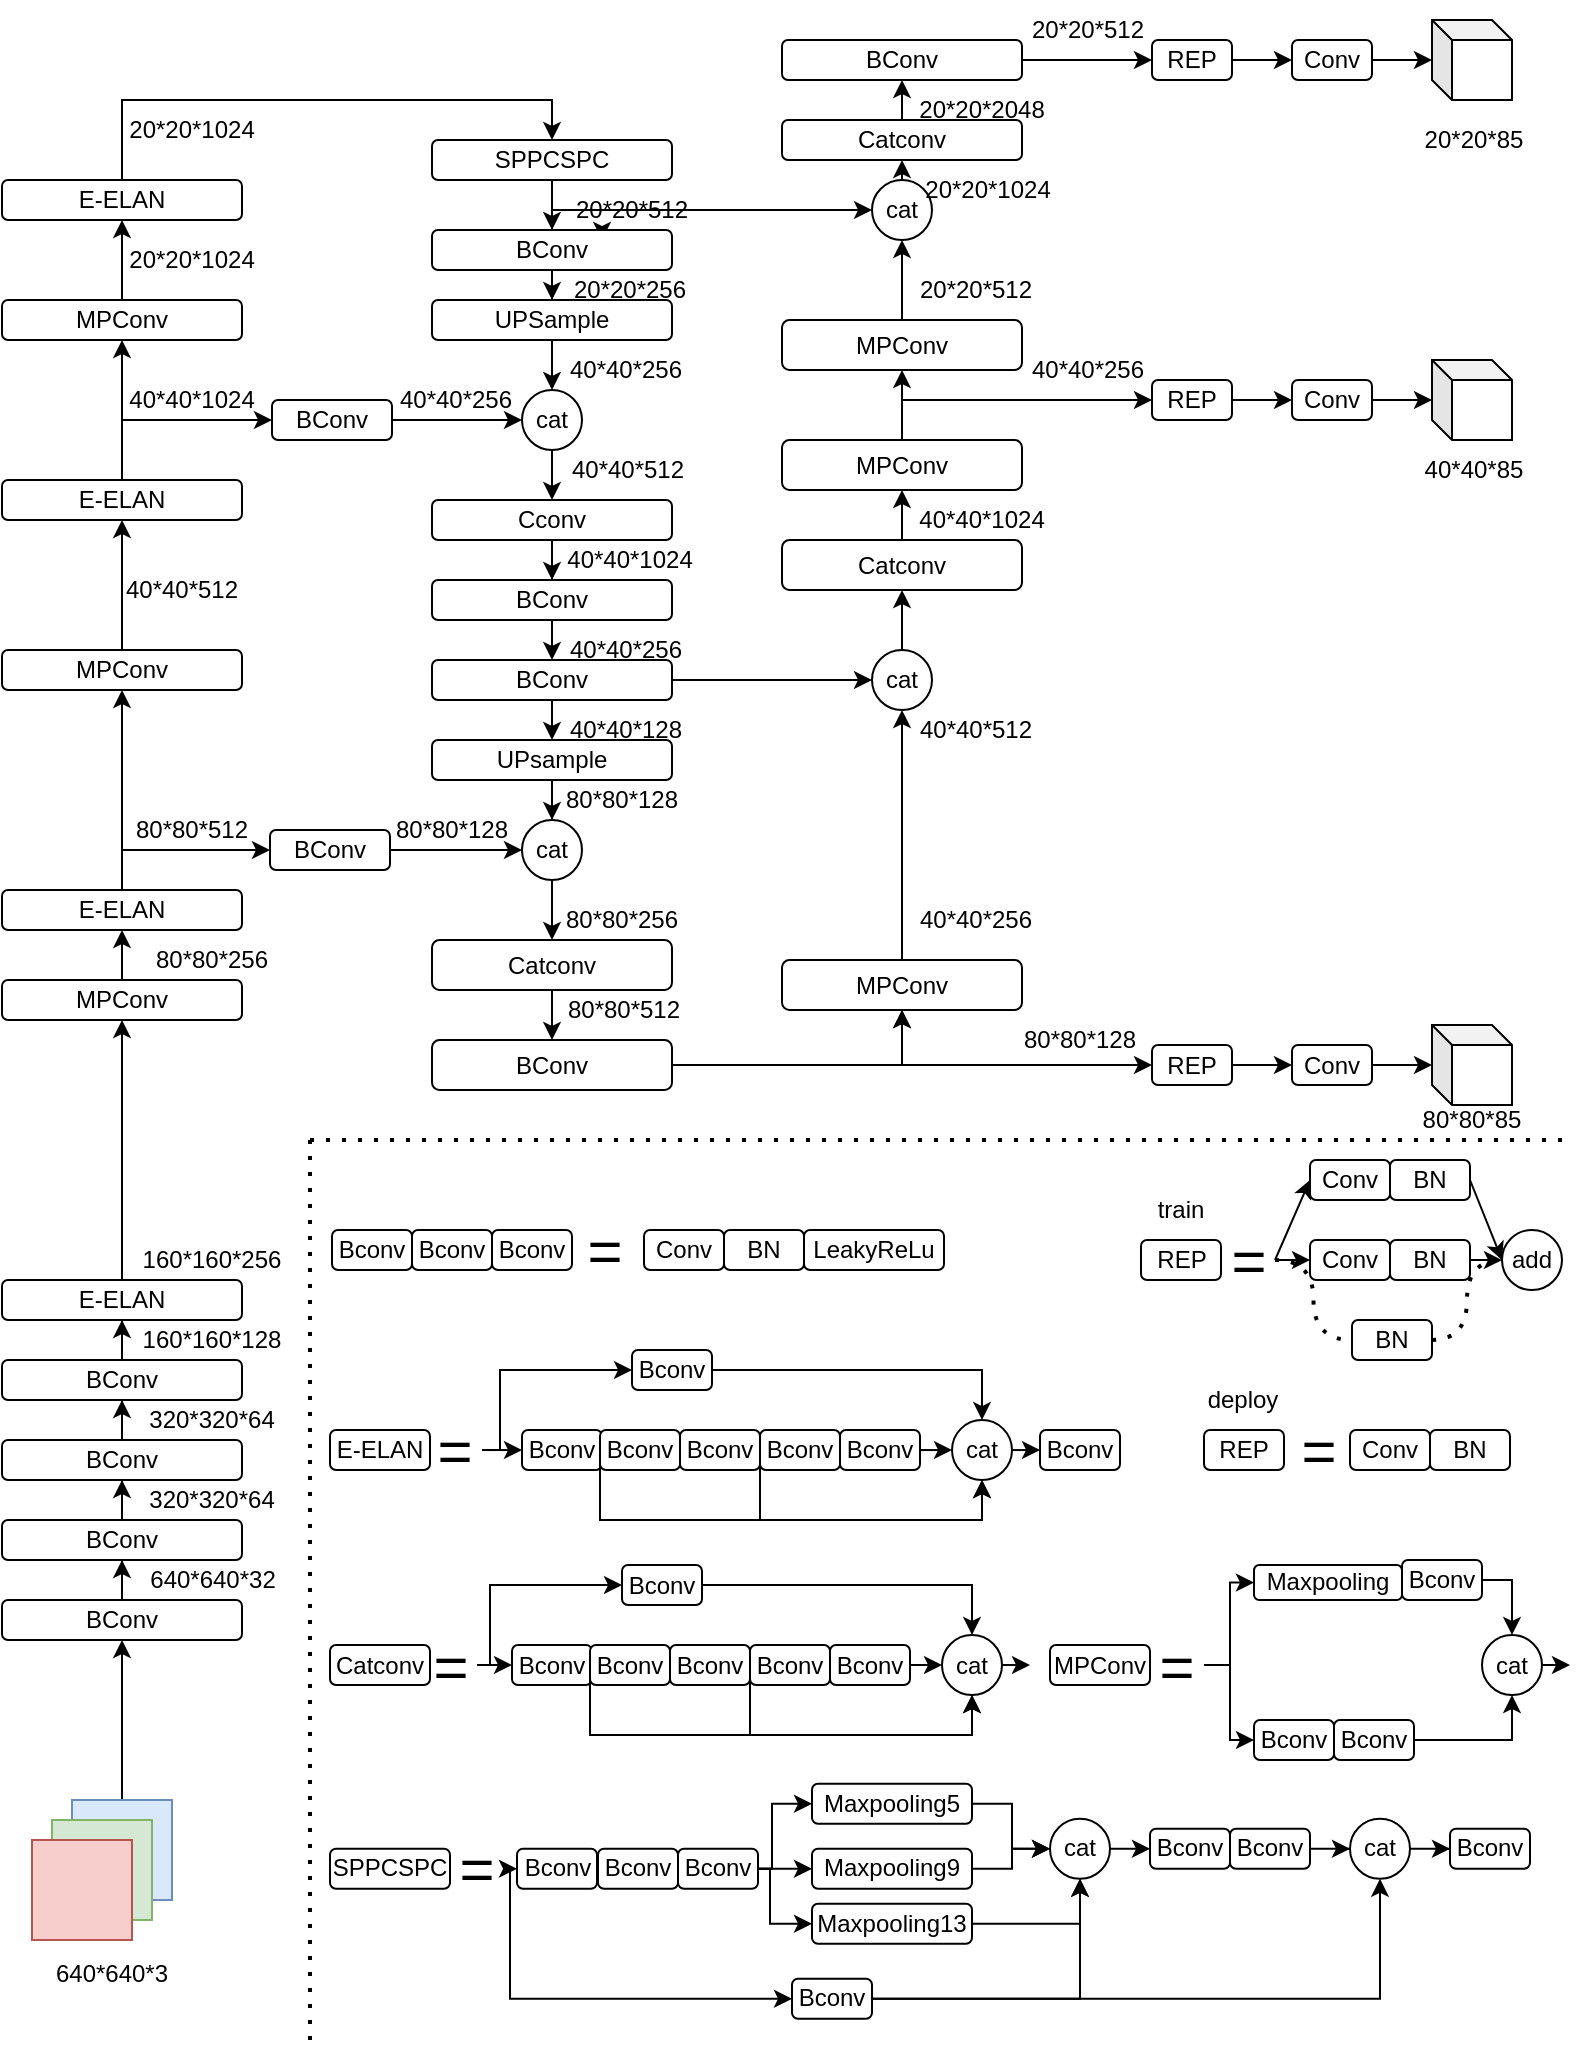 <mxfile version="20.8.20" type="github"><diagram id="i7gGXflLBzXJQ1Onad0F" name="第 1 页"><mxGraphModel dx="1221" dy="751" grid="1" gridSize="10" guides="1" tooltips="1" connect="1" arrows="1" fold="1" page="1" pageScale="1" pageWidth="827" pageHeight="1169" math="0" shadow="0"><root><mxCell id="0"/><mxCell id="1" parent="0"/><mxCell id="96Z2TRk2g2hctk14bLeR-65" style="edgeStyle=orthogonalEdgeStyle;rounded=0;orthogonalLoop=1;jettySize=auto;html=1;exitX=0.5;exitY=0;exitDx=0;exitDy=0;entryX=0.5;entryY=1;entryDx=0;entryDy=0;" parent="1" source="6hGsSX0xc1QD5v10wT_n-3" target="96Z2TRk2g2hctk14bLeR-2" edge="1"><mxGeometry relative="1" as="geometry"/></mxCell><mxCell id="6hGsSX0xc1QD5v10wT_n-3" value="" style="whiteSpace=wrap;html=1;aspect=fixed;fillColor=#dae8fc;strokeColor=#6c8ebf;" parent="1" vertex="1"><mxGeometry x="71" y="1040" width="50" height="50" as="geometry"/></mxCell><mxCell id="6hGsSX0xc1QD5v10wT_n-2" value="" style="whiteSpace=wrap;html=1;aspect=fixed;fillColor=#d5e8d4;strokeColor=#82b366;" parent="1" vertex="1"><mxGeometry x="61" y="1050" width="50" height="50" as="geometry"/></mxCell><mxCell id="6hGsSX0xc1QD5v10wT_n-1" value="" style="whiteSpace=wrap;html=1;aspect=fixed;fillColor=#f8cecc;strokeColor=#b85450;" parent="1" vertex="1"><mxGeometry x="51" y="1060" width="50" height="50" as="geometry"/></mxCell><mxCell id="96Z2TRk2g2hctk14bLeR-6" style="edgeStyle=orthogonalEdgeStyle;rounded=0;orthogonalLoop=1;jettySize=auto;html=1;exitX=0.5;exitY=0;exitDx=0;exitDy=0;" parent="1" source="96Z2TRk2g2hctk14bLeR-2" target="96Z2TRk2g2hctk14bLeR-5" edge="1"><mxGeometry relative="1" as="geometry"/></mxCell><mxCell id="96Z2TRk2g2hctk14bLeR-2" value="BConv" style="rounded=1;whiteSpace=wrap;html=1;" parent="1" vertex="1"><mxGeometry x="36" y="940" width="120" height="20" as="geometry"/></mxCell><mxCell id="96Z2TRk2g2hctk14bLeR-8" value="" style="edgeStyle=orthogonalEdgeStyle;rounded=0;orthogonalLoop=1;jettySize=auto;html=1;" parent="1" source="96Z2TRk2g2hctk14bLeR-5" target="96Z2TRk2g2hctk14bLeR-7" edge="1"><mxGeometry relative="1" as="geometry"/></mxCell><mxCell id="96Z2TRk2g2hctk14bLeR-5" value="BConv" style="rounded=1;whiteSpace=wrap;html=1;" parent="1" vertex="1"><mxGeometry x="36" y="900" width="120" height="20" as="geometry"/></mxCell><mxCell id="96Z2TRk2g2hctk14bLeR-10" style="edgeStyle=orthogonalEdgeStyle;rounded=0;orthogonalLoop=1;jettySize=auto;html=1;exitX=0.5;exitY=0;exitDx=0;exitDy=0;" parent="1" source="96Z2TRk2g2hctk14bLeR-7" target="96Z2TRk2g2hctk14bLeR-9" edge="1"><mxGeometry relative="1" as="geometry"/></mxCell><mxCell id="96Z2TRk2g2hctk14bLeR-7" value="BConv" style="rounded=1;whiteSpace=wrap;html=1;" parent="1" vertex="1"><mxGeometry x="36" y="860" width="120" height="20" as="geometry"/></mxCell><mxCell id="96Z2TRk2g2hctk14bLeR-12" style="edgeStyle=orthogonalEdgeStyle;rounded=0;orthogonalLoop=1;jettySize=auto;html=1;exitX=0.5;exitY=0;exitDx=0;exitDy=0;" parent="1" source="96Z2TRk2g2hctk14bLeR-9" target="96Z2TRk2g2hctk14bLeR-11" edge="1"><mxGeometry relative="1" as="geometry"/></mxCell><mxCell id="96Z2TRk2g2hctk14bLeR-9" value="BConv" style="rounded=1;whiteSpace=wrap;html=1;" parent="1" vertex="1"><mxGeometry x="36" y="820" width="120" height="20" as="geometry"/></mxCell><mxCell id="96Z2TRk2g2hctk14bLeR-339" style="edgeStyle=orthogonalEdgeStyle;curved=1;rounded=0;orthogonalLoop=1;jettySize=auto;html=1;exitX=0.5;exitY=0;exitDx=0;exitDy=0;entryX=0.5;entryY=1;entryDx=0;entryDy=0;fontSize=12;" parent="1" source="96Z2TRk2g2hctk14bLeR-11" target="96Z2TRk2g2hctk14bLeR-17" edge="1"><mxGeometry relative="1" as="geometry"/></mxCell><mxCell id="96Z2TRk2g2hctk14bLeR-11" value="E-ELAN" style="rounded=1;whiteSpace=wrap;html=1;" parent="1" vertex="1"><mxGeometry x="36" y="780" width="120" height="20" as="geometry"/></mxCell><mxCell id="96Z2TRk2g2hctk14bLeR-20" value="" style="edgeStyle=orthogonalEdgeStyle;rounded=0;orthogonalLoop=1;jettySize=auto;html=1;" parent="1" source="96Z2TRk2g2hctk14bLeR-17" target="96Z2TRk2g2hctk14bLeR-19" edge="1"><mxGeometry relative="1" as="geometry"/></mxCell><mxCell id="96Z2TRk2g2hctk14bLeR-17" value="MPConv" style="rounded=1;whiteSpace=wrap;html=1;" parent="1" vertex="1"><mxGeometry x="36" y="630" width="120" height="20" as="geometry"/></mxCell><mxCell id="96Z2TRk2g2hctk14bLeR-45" style="edgeStyle=orthogonalEdgeStyle;rounded=0;orthogonalLoop=1;jettySize=auto;html=1;exitX=0.5;exitY=0;exitDx=0;exitDy=0;entryX=0;entryY=0.5;entryDx=0;entryDy=0;" parent="1" source="96Z2TRk2g2hctk14bLeR-19" target="96Z2TRk2g2hctk14bLeR-43" edge="1"><mxGeometry relative="1" as="geometry"/></mxCell><mxCell id="96Z2TRk2g2hctk14bLeR-284" value="" style="edgeStyle=orthogonalEdgeStyle;rounded=0;orthogonalLoop=1;jettySize=auto;html=1;fontSize=30;" parent="1" source="96Z2TRk2g2hctk14bLeR-19" target="96Z2TRk2g2hctk14bLeR-281" edge="1"><mxGeometry relative="1" as="geometry"/></mxCell><mxCell id="96Z2TRk2g2hctk14bLeR-19" value="E-ELAN" style="rounded=1;whiteSpace=wrap;html=1;" parent="1" vertex="1"><mxGeometry x="36" y="585" width="120" height="20" as="geometry"/></mxCell><mxCell id="96Z2TRk2g2hctk14bLeR-36" style="edgeStyle=orthogonalEdgeStyle;rounded=0;orthogonalLoop=1;jettySize=auto;html=1;exitX=0.5;exitY=0;exitDx=0;exitDy=0;entryX=0;entryY=0.5;entryDx=0;entryDy=0;" parent="1" source="96Z2TRk2g2hctk14bLeR-21" target="96Z2TRk2g2hctk14bLeR-40" edge="1"><mxGeometry relative="1" as="geometry"><mxPoint x="221" y="410" as="targetPoint"/></mxGeometry></mxCell><mxCell id="96Z2TRk2g2hctk14bLeR-41" style="edgeStyle=orthogonalEdgeStyle;rounded=0;orthogonalLoop=1;jettySize=auto;html=1;exitX=0.5;exitY=0;exitDx=0;exitDy=0;entryX=0.5;entryY=1;entryDx=0;entryDy=0;" parent="1" source="96Z2TRk2g2hctk14bLeR-21" target="96Z2TRk2g2hctk14bLeR-23" edge="1"><mxGeometry relative="1" as="geometry"/></mxCell><mxCell id="96Z2TRk2g2hctk14bLeR-21" value="E-ELAN" style="rounded=1;whiteSpace=wrap;html=1;" parent="1" vertex="1"><mxGeometry x="36" y="380" width="120" height="20" as="geometry"/></mxCell><mxCell id="96Z2TRk2g2hctk14bLeR-26" style="edgeStyle=orthogonalEdgeStyle;rounded=0;orthogonalLoop=1;jettySize=auto;html=1;exitX=0.5;exitY=0;exitDx=0;exitDy=0;" parent="1" source="96Z2TRk2g2hctk14bLeR-23" target="96Z2TRk2g2hctk14bLeR-25" edge="1"><mxGeometry relative="1" as="geometry"/></mxCell><mxCell id="96Z2TRk2g2hctk14bLeR-23" value="MPConv" style="rounded=1;whiteSpace=wrap;html=1;" parent="1" vertex="1"><mxGeometry x="36" y="290" width="120" height="20" as="geometry"/></mxCell><mxCell id="96Z2TRk2g2hctk14bLeR-29" style="edgeStyle=orthogonalEdgeStyle;rounded=0;orthogonalLoop=1;jettySize=auto;html=1;exitX=0.5;exitY=0;exitDx=0;exitDy=0;entryX=0.5;entryY=0;entryDx=0;entryDy=0;" parent="1" source="96Z2TRk2g2hctk14bLeR-25" target="96Z2TRk2g2hctk14bLeR-28" edge="1"><mxGeometry relative="1" as="geometry"><mxPoint x="311" y="260" as="targetPoint"/></mxGeometry></mxCell><mxCell id="96Z2TRk2g2hctk14bLeR-25" value="E-ELAN" style="rounded=1;whiteSpace=wrap;html=1;" parent="1" vertex="1"><mxGeometry x="36" y="230" width="120" height="20" as="geometry"/></mxCell><mxCell id="96Z2TRk2g2hctk14bLeR-31" style="edgeStyle=orthogonalEdgeStyle;rounded=0;orthogonalLoop=1;jettySize=auto;html=1;exitX=0.5;exitY=1;exitDx=0;exitDy=0;" parent="1" source="96Z2TRk2g2hctk14bLeR-28" target="96Z2TRk2g2hctk14bLeR-30" edge="1"><mxGeometry relative="1" as="geometry"/></mxCell><mxCell id="96Z2TRk2g2hctk14bLeR-73" style="edgeStyle=orthogonalEdgeStyle;rounded=0;orthogonalLoop=1;jettySize=auto;html=1;exitX=0.5;exitY=1;exitDx=0;exitDy=0;entryX=0;entryY=0.5;entryDx=0;entryDy=0;startArrow=none;" parent="1" source="96Z2TRk2g2hctk14bLeR-349" target="96Z2TRk2g2hctk14bLeR-71" edge="1"><mxGeometry relative="1" as="geometry"><Array as="points"><mxPoint x="311" y="245"/></Array></mxGeometry></mxCell><mxCell id="96Z2TRk2g2hctk14bLeR-28" value="SPPCSPC" style="rounded=1;whiteSpace=wrap;html=1;" parent="1" vertex="1"><mxGeometry x="251" y="210" width="120" height="20" as="geometry"/></mxCell><mxCell id="96Z2TRk2g2hctk14bLeR-33" style="edgeStyle=orthogonalEdgeStyle;rounded=0;orthogonalLoop=1;jettySize=auto;html=1;exitX=0.5;exitY=1;exitDx=0;exitDy=0;" parent="1" source="96Z2TRk2g2hctk14bLeR-30" target="96Z2TRk2g2hctk14bLeR-32" edge="1"><mxGeometry relative="1" as="geometry"/></mxCell><mxCell id="96Z2TRk2g2hctk14bLeR-359" style="edgeStyle=orthogonalEdgeStyle;curved=1;rounded=0;orthogonalLoop=1;jettySize=auto;html=1;exitX=0.75;exitY=0;exitDx=0;exitDy=0;entryX=0.25;entryY=1;entryDx=0;entryDy=0;fontSize=12;" parent="1" source="96Z2TRk2g2hctk14bLeR-30" target="96Z2TRk2g2hctk14bLeR-349" edge="1"><mxGeometry relative="1" as="geometry"/></mxCell><mxCell id="96Z2TRk2g2hctk14bLeR-30" value="BConv" style="rounded=1;whiteSpace=wrap;html=1;" parent="1" vertex="1"><mxGeometry x="251" y="255" width="120" height="20" as="geometry"/></mxCell><mxCell id="96Z2TRk2g2hctk14bLeR-38" value="" style="edgeStyle=orthogonalEdgeStyle;rounded=0;orthogonalLoop=1;jettySize=auto;html=1;" parent="1" source="96Z2TRk2g2hctk14bLeR-32" target="96Z2TRk2g2hctk14bLeR-37" edge="1"><mxGeometry relative="1" as="geometry"/></mxCell><mxCell id="96Z2TRk2g2hctk14bLeR-32" value="UPSample" style="rounded=1;whiteSpace=wrap;html=1;" parent="1" vertex="1"><mxGeometry x="251" y="290" width="120" height="20" as="geometry"/></mxCell><mxCell id="96Z2TRk2g2hctk14bLeR-50" value="" style="edgeStyle=orthogonalEdgeStyle;rounded=0;orthogonalLoop=1;jettySize=auto;html=1;" parent="1" source="96Z2TRk2g2hctk14bLeR-37" target="96Z2TRk2g2hctk14bLeR-49" edge="1"><mxGeometry relative="1" as="geometry"/></mxCell><mxCell id="96Z2TRk2g2hctk14bLeR-37" value="cat" style="ellipse;whiteSpace=wrap;html=1;rounded=1;" parent="1" vertex="1"><mxGeometry x="296" y="335" width="30" height="30" as="geometry"/></mxCell><mxCell id="96Z2TRk2g2hctk14bLeR-279" value="" style="edgeStyle=orthogonalEdgeStyle;rounded=0;orthogonalLoop=1;jettySize=auto;html=1;" parent="1" source="96Z2TRk2g2hctk14bLeR-40" target="96Z2TRk2g2hctk14bLeR-37" edge="1"><mxGeometry relative="1" as="geometry"><Array as="points"><mxPoint x="300" y="350"/><mxPoint x="300" y="350"/></Array></mxGeometry></mxCell><mxCell id="96Z2TRk2g2hctk14bLeR-40" value="BConv" style="rounded=1;whiteSpace=wrap;html=1;" parent="1" vertex="1"><mxGeometry x="171" y="340" width="60" height="20" as="geometry"/></mxCell><mxCell id="96Z2TRk2g2hctk14bLeR-47" style="edgeStyle=orthogonalEdgeStyle;rounded=0;orthogonalLoop=1;jettySize=auto;html=1;exitX=1;exitY=0.5;exitDx=0;exitDy=0;entryX=0;entryY=0.5;entryDx=0;entryDy=0;" parent="1" source="96Z2TRk2g2hctk14bLeR-43" target="96Z2TRk2g2hctk14bLeR-48" edge="1"><mxGeometry relative="1" as="geometry"><mxPoint x="311" y="565" as="targetPoint"/></mxGeometry></mxCell><mxCell id="96Z2TRk2g2hctk14bLeR-43" value="BConv" style="rounded=1;whiteSpace=wrap;html=1;" parent="1" vertex="1"><mxGeometry x="170" y="555" width="60" height="20" as="geometry"/></mxCell><mxCell id="96Z2TRk2g2hctk14bLeR-67" value="" style="edgeStyle=orthogonalEdgeStyle;rounded=0;orthogonalLoop=1;jettySize=auto;html=1;" parent="1" source="96Z2TRk2g2hctk14bLeR-48" target="96Z2TRk2g2hctk14bLeR-66" edge="1"><mxGeometry relative="1" as="geometry"/></mxCell><mxCell id="96Z2TRk2g2hctk14bLeR-48" value="cat" style="ellipse;whiteSpace=wrap;html=1;rounded=1;" parent="1" vertex="1"><mxGeometry x="296" y="550" width="30" height="30" as="geometry"/></mxCell><mxCell id="96Z2TRk2g2hctk14bLeR-53" value="" style="edgeStyle=orthogonalEdgeStyle;rounded=0;orthogonalLoop=1;jettySize=auto;html=1;entryX=0.5;entryY=0;entryDx=0;entryDy=0;" parent="1" source="96Z2TRk2g2hctk14bLeR-49" target="96Z2TRk2g2hctk14bLeR-55" edge="1"><mxGeometry relative="1" as="geometry"><mxPoint x="311" y="430" as="targetPoint"/></mxGeometry></mxCell><mxCell id="96Z2TRk2g2hctk14bLeR-49" value="Cconv" style="rounded=1;whiteSpace=wrap;html=1;" parent="1" vertex="1"><mxGeometry x="251" y="390" width="120" height="20" as="geometry"/></mxCell><mxCell id="96Z2TRk2g2hctk14bLeR-61" style="edgeStyle=orthogonalEdgeStyle;rounded=0;orthogonalLoop=1;jettySize=auto;html=1;exitX=0.5;exitY=1;exitDx=0;exitDy=0;entryX=0.5;entryY=0;entryDx=0;entryDy=0;" parent="1" source="96Z2TRk2g2hctk14bLeR-54" target="96Z2TRk2g2hctk14bLeR-60" edge="1"><mxGeometry relative="1" as="geometry"/></mxCell><mxCell id="96Z2TRk2g2hctk14bLeR-91" value="" style="edgeStyle=orthogonalEdgeStyle;rounded=0;orthogonalLoop=1;jettySize=auto;html=1;" parent="1" source="96Z2TRk2g2hctk14bLeR-54" target="96Z2TRk2g2hctk14bLeR-89" edge="1"><mxGeometry relative="1" as="geometry"/></mxCell><mxCell id="96Z2TRk2g2hctk14bLeR-54" value="BConv" style="rounded=1;whiteSpace=wrap;html=1;" parent="1" vertex="1"><mxGeometry x="251" y="470" width="120" height="20" as="geometry"/></mxCell><mxCell id="96Z2TRk2g2hctk14bLeR-56" style="edgeStyle=orthogonalEdgeStyle;rounded=0;orthogonalLoop=1;jettySize=auto;html=1;exitX=0.5;exitY=1;exitDx=0;exitDy=0;entryX=0.5;entryY=0;entryDx=0;entryDy=0;" parent="1" source="96Z2TRk2g2hctk14bLeR-55" target="96Z2TRk2g2hctk14bLeR-54" edge="1"><mxGeometry relative="1" as="geometry"/></mxCell><mxCell id="96Z2TRk2g2hctk14bLeR-55" value="BConv" style="rounded=1;whiteSpace=wrap;html=1;" parent="1" vertex="1"><mxGeometry x="251" y="430" width="120" height="20" as="geometry"/></mxCell><mxCell id="96Z2TRk2g2hctk14bLeR-64" value="" style="edgeStyle=orthogonalEdgeStyle;rounded=0;orthogonalLoop=1;jettySize=auto;html=1;" parent="1" source="96Z2TRk2g2hctk14bLeR-60" target="96Z2TRk2g2hctk14bLeR-48" edge="1"><mxGeometry relative="1" as="geometry"/></mxCell><mxCell id="96Z2TRk2g2hctk14bLeR-60" value="UPsample" style="rounded=1;whiteSpace=wrap;html=1;" parent="1" vertex="1"><mxGeometry x="251" y="510" width="120" height="20" as="geometry"/></mxCell><mxCell id="96Z2TRk2g2hctk14bLeR-69" value="" style="edgeStyle=orthogonalEdgeStyle;rounded=0;orthogonalLoop=1;jettySize=auto;html=1;" parent="1" source="96Z2TRk2g2hctk14bLeR-66" target="96Z2TRk2g2hctk14bLeR-68" edge="1"><mxGeometry relative="1" as="geometry"/></mxCell><mxCell id="96Z2TRk2g2hctk14bLeR-66" value="Catconv" style="whiteSpace=wrap;html=1;rounded=1;" parent="1" vertex="1"><mxGeometry x="251" y="610" width="120" height="25" as="geometry"/></mxCell><mxCell id="96Z2TRk2g2hctk14bLeR-93" style="edgeStyle=orthogonalEdgeStyle;rounded=0;orthogonalLoop=1;jettySize=auto;html=1;exitX=1;exitY=0.5;exitDx=0;exitDy=0;entryX=0.5;entryY=1;entryDx=0;entryDy=0;" parent="1" source="96Z2TRk2g2hctk14bLeR-68" target="96Z2TRk2g2hctk14bLeR-83" edge="1"><mxGeometry relative="1" as="geometry"/></mxCell><mxCell id="96Z2TRk2g2hctk14bLeR-102" value="" style="edgeStyle=orthogonalEdgeStyle;rounded=0;orthogonalLoop=1;jettySize=auto;html=1;" parent="1" source="96Z2TRk2g2hctk14bLeR-68" target="96Z2TRk2g2hctk14bLeR-83" edge="1"><mxGeometry relative="1" as="geometry"/></mxCell><mxCell id="96Z2TRk2g2hctk14bLeR-105" style="edgeStyle=orthogonalEdgeStyle;rounded=0;orthogonalLoop=1;jettySize=auto;html=1;exitX=1;exitY=0.5;exitDx=0;exitDy=0;entryX=0;entryY=0.5;entryDx=0;entryDy=0;" parent="1" source="96Z2TRk2g2hctk14bLeR-68" target="96Z2TRk2g2hctk14bLeR-101" edge="1"><mxGeometry relative="1" as="geometry"/></mxCell><mxCell id="96Z2TRk2g2hctk14bLeR-68" value="BConv" style="whiteSpace=wrap;html=1;rounded=1;" parent="1" vertex="1"><mxGeometry x="251" y="660" width="120" height="25" as="geometry"/></mxCell><mxCell id="96Z2TRk2g2hctk14bLeR-96" style="edgeStyle=orthogonalEdgeStyle;rounded=0;orthogonalLoop=1;jettySize=auto;html=1;exitX=0.5;exitY=0;exitDx=0;exitDy=0;entryX=0.5;entryY=1;entryDx=0;entryDy=0;" parent="1" source="96Z2TRk2g2hctk14bLeR-71" target="96Z2TRk2g2hctk14bLeR-94" edge="1"><mxGeometry relative="1" as="geometry"/></mxCell><mxCell id="96Z2TRk2g2hctk14bLeR-71" value="cat" style="ellipse;whiteSpace=wrap;html=1;rounded=1;" parent="1" vertex="1"><mxGeometry x="471" y="230" width="30" height="30" as="geometry"/></mxCell><mxCell id="96Z2TRk2g2hctk14bLeR-78" value="" style="edgeStyle=orthogonalEdgeStyle;rounded=0;orthogonalLoop=1;jettySize=auto;html=1;" parent="1" source="96Z2TRk2g2hctk14bLeR-76" target="96Z2TRk2g2hctk14bLeR-71" edge="1"><mxGeometry relative="1" as="geometry"/></mxCell><mxCell id="96Z2TRk2g2hctk14bLeR-76" value="MPConv" style="whiteSpace=wrap;html=1;rounded=1;" parent="1" vertex="1"><mxGeometry x="426" y="300" width="120" height="25" as="geometry"/></mxCell><mxCell id="96Z2TRk2g2hctk14bLeR-84" value="" style="edgeStyle=orthogonalEdgeStyle;rounded=0;orthogonalLoop=1;jettySize=auto;html=1;" parent="1" source="96Z2TRk2g2hctk14bLeR-81" target="96Z2TRk2g2hctk14bLeR-76" edge="1"><mxGeometry relative="1" as="geometry"/></mxCell><mxCell id="96Z2TRk2g2hctk14bLeR-106" style="edgeStyle=orthogonalEdgeStyle;rounded=0;orthogonalLoop=1;jettySize=auto;html=1;exitX=0.5;exitY=0;exitDx=0;exitDy=0;entryX=0;entryY=0.5;entryDx=0;entryDy=0;" parent="1" source="96Z2TRk2g2hctk14bLeR-81" target="96Z2TRk2g2hctk14bLeR-100" edge="1"><mxGeometry relative="1" as="geometry"/></mxCell><mxCell id="96Z2TRk2g2hctk14bLeR-81" value="MPConv" style="whiteSpace=wrap;html=1;rounded=1;" parent="1" vertex="1"><mxGeometry x="426" y="360" width="120" height="25" as="geometry"/></mxCell><mxCell id="96Z2TRk2g2hctk14bLeR-88" value="" style="edgeStyle=orthogonalEdgeStyle;rounded=0;orthogonalLoop=1;jettySize=auto;html=1;" parent="1" source="96Z2TRk2g2hctk14bLeR-82" target="96Z2TRk2g2hctk14bLeR-81" edge="1"><mxGeometry relative="1" as="geometry"/></mxCell><mxCell id="96Z2TRk2g2hctk14bLeR-82" value="Catconv" style="whiteSpace=wrap;html=1;rounded=1;" parent="1" vertex="1"><mxGeometry x="426" y="410" width="120" height="25" as="geometry"/></mxCell><mxCell id="96Z2TRk2g2hctk14bLeR-92" style="edgeStyle=orthogonalEdgeStyle;rounded=0;orthogonalLoop=1;jettySize=auto;html=1;exitX=0.5;exitY=0;exitDx=0;exitDy=0;entryX=0.5;entryY=1;entryDx=0;entryDy=0;" parent="1" source="96Z2TRk2g2hctk14bLeR-83" target="96Z2TRk2g2hctk14bLeR-89" edge="1"><mxGeometry relative="1" as="geometry"/></mxCell><mxCell id="96Z2TRk2g2hctk14bLeR-83" value="MPConv" style="whiteSpace=wrap;html=1;rounded=1;" parent="1" vertex="1"><mxGeometry x="426" y="620" width="120" height="25" as="geometry"/></mxCell><mxCell id="96Z2TRk2g2hctk14bLeR-90" value="" style="edgeStyle=orthogonalEdgeStyle;rounded=0;orthogonalLoop=1;jettySize=auto;html=1;" parent="1" source="96Z2TRk2g2hctk14bLeR-89" target="96Z2TRk2g2hctk14bLeR-82" edge="1"><mxGeometry relative="1" as="geometry"/></mxCell><mxCell id="96Z2TRk2g2hctk14bLeR-89" value="cat" style="ellipse;whiteSpace=wrap;html=1;rounded=1;" parent="1" vertex="1"><mxGeometry x="471" y="465" width="30" height="30" as="geometry"/></mxCell><mxCell id="96Z2TRk2g2hctk14bLeR-97" style="edgeStyle=orthogonalEdgeStyle;rounded=0;orthogonalLoop=1;jettySize=auto;html=1;exitX=0.5;exitY=0;exitDx=0;exitDy=0;entryX=0.5;entryY=1;entryDx=0;entryDy=0;" parent="1" source="96Z2TRk2g2hctk14bLeR-94" target="96Z2TRk2g2hctk14bLeR-95" edge="1"><mxGeometry relative="1" as="geometry"/></mxCell><mxCell id="96Z2TRk2g2hctk14bLeR-94" value="Catconv" style="rounded=1;whiteSpace=wrap;html=1;" parent="1" vertex="1"><mxGeometry x="426" y="200" width="120" height="20" as="geometry"/></mxCell><mxCell id="96Z2TRk2g2hctk14bLeR-99" style="edgeStyle=orthogonalEdgeStyle;rounded=0;orthogonalLoop=1;jettySize=auto;html=1;exitX=1;exitY=0.5;exitDx=0;exitDy=0;entryX=0;entryY=0.5;entryDx=0;entryDy=0;" parent="1" source="96Z2TRk2g2hctk14bLeR-95" target="96Z2TRk2g2hctk14bLeR-98" edge="1"><mxGeometry relative="1" as="geometry"/></mxCell><mxCell id="96Z2TRk2g2hctk14bLeR-95" value="BConv" style="rounded=1;whiteSpace=wrap;html=1;" parent="1" vertex="1"><mxGeometry x="426" y="160" width="120" height="20" as="geometry"/></mxCell><mxCell id="96Z2TRk2g2hctk14bLeR-108" value="" style="edgeStyle=orthogonalEdgeStyle;rounded=0;orthogonalLoop=1;jettySize=auto;html=1;" parent="1" source="96Z2TRk2g2hctk14bLeR-98" target="96Z2TRk2g2hctk14bLeR-107" edge="1"><mxGeometry relative="1" as="geometry"/></mxCell><mxCell id="96Z2TRk2g2hctk14bLeR-98" value="REP" style="rounded=1;whiteSpace=wrap;html=1;" parent="1" vertex="1"><mxGeometry x="611" y="160" width="40" height="20" as="geometry"/></mxCell><mxCell id="96Z2TRk2g2hctk14bLeR-110" value="" style="edgeStyle=orthogonalEdgeStyle;rounded=0;orthogonalLoop=1;jettySize=auto;html=1;" parent="1" source="96Z2TRk2g2hctk14bLeR-100" target="96Z2TRk2g2hctk14bLeR-109" edge="1"><mxGeometry relative="1" as="geometry"/></mxCell><mxCell id="96Z2TRk2g2hctk14bLeR-100" value="REP" style="rounded=1;whiteSpace=wrap;html=1;" parent="1" vertex="1"><mxGeometry x="611" y="330" width="40" height="20" as="geometry"/></mxCell><mxCell id="96Z2TRk2g2hctk14bLeR-113" value="" style="edgeStyle=orthogonalEdgeStyle;rounded=0;orthogonalLoop=1;jettySize=auto;html=1;" parent="1" source="96Z2TRk2g2hctk14bLeR-101" target="96Z2TRk2g2hctk14bLeR-111" edge="1"><mxGeometry relative="1" as="geometry"/></mxCell><mxCell id="96Z2TRk2g2hctk14bLeR-101" value="REP" style="rounded=1;whiteSpace=wrap;html=1;" parent="1" vertex="1"><mxGeometry x="611" y="662.5" width="40" height="20" as="geometry"/></mxCell><mxCell id="96Z2TRk2g2hctk14bLeR-141" value="" style="edgeStyle=orthogonalEdgeStyle;rounded=0;orthogonalLoop=1;jettySize=auto;html=1;" parent="1" source="96Z2TRk2g2hctk14bLeR-107" target="96Z2TRk2g2hctk14bLeR-117" edge="1"><mxGeometry relative="1" as="geometry"/></mxCell><mxCell id="96Z2TRk2g2hctk14bLeR-107" value="Conv" style="rounded=1;whiteSpace=wrap;html=1;" parent="1" vertex="1"><mxGeometry x="681" y="160" width="40" height="20" as="geometry"/></mxCell><mxCell id="96Z2TRk2g2hctk14bLeR-119" value="" style="edgeStyle=orthogonalEdgeStyle;rounded=0;orthogonalLoop=1;jettySize=auto;html=1;" parent="1" source="96Z2TRk2g2hctk14bLeR-109" target="96Z2TRk2g2hctk14bLeR-118" edge="1"><mxGeometry relative="1" as="geometry"/></mxCell><mxCell id="96Z2TRk2g2hctk14bLeR-109" value="Conv" style="rounded=1;whiteSpace=wrap;html=1;" parent="1" vertex="1"><mxGeometry x="681" y="330" width="40" height="20" as="geometry"/></mxCell><mxCell id="96Z2TRk2g2hctk14bLeR-121" value="" style="edgeStyle=orthogonalEdgeStyle;rounded=0;orthogonalLoop=1;jettySize=auto;html=1;" parent="1" source="96Z2TRk2g2hctk14bLeR-111" target="96Z2TRk2g2hctk14bLeR-120" edge="1"><mxGeometry relative="1" as="geometry"/></mxCell><mxCell id="96Z2TRk2g2hctk14bLeR-111" value="Conv" style="rounded=1;whiteSpace=wrap;html=1;" parent="1" vertex="1"><mxGeometry x="681" y="662.5" width="40" height="20" as="geometry"/></mxCell><mxCell id="96Z2TRk2g2hctk14bLeR-117" value="" style="shape=cube;whiteSpace=wrap;html=1;boundedLbl=1;backgroundOutline=1;darkOpacity=0.05;darkOpacity2=0.1;size=10;fontStyle=1" parent="1" vertex="1"><mxGeometry x="751" y="150" width="40" height="40" as="geometry"/></mxCell><mxCell id="96Z2TRk2g2hctk14bLeR-118" value="" style="shape=cube;whiteSpace=wrap;html=1;boundedLbl=1;backgroundOutline=1;darkOpacity=0.05;darkOpacity2=0.1;size=10;" parent="1" vertex="1"><mxGeometry x="751" y="320" width="40" height="40" as="geometry"/></mxCell><mxCell id="96Z2TRk2g2hctk14bLeR-120" value="" style="shape=cube;whiteSpace=wrap;html=1;boundedLbl=1;backgroundOutline=1;darkOpacity=0.05;darkOpacity2=0.1;size=10;" parent="1" vertex="1"><mxGeometry x="751" y="652.5" width="40" height="40" as="geometry"/></mxCell><mxCell id="96Z2TRk2g2hctk14bLeR-129" value="" style="endArrow=none;dashed=1;html=1;dashPattern=1 3;strokeWidth=2;rounded=0;" parent="1" edge="1"><mxGeometry width="50" height="50" relative="1" as="geometry"><mxPoint x="190" y="1160" as="sourcePoint"/><mxPoint x="190" y="710" as="targetPoint"/><Array as="points"/></mxGeometry></mxCell><mxCell id="96Z2TRk2g2hctk14bLeR-130" value="" style="endArrow=none;dashed=1;html=1;dashPattern=1 3;strokeWidth=2;rounded=0;" parent="1" edge="1"><mxGeometry width="50" height="50" relative="1" as="geometry"><mxPoint x="190" y="710" as="sourcePoint"/><mxPoint x="820" y="710" as="targetPoint"/></mxGeometry></mxCell><mxCell id="96Z2TRk2g2hctk14bLeR-131" value="Bconv" style="rounded=1;whiteSpace=wrap;html=1;" parent="1" vertex="1"><mxGeometry x="201" y="755" width="40" height="20" as="geometry"/></mxCell><mxCell id="96Z2TRk2g2hctk14bLeR-132" value="Bconv" style="rounded=1;whiteSpace=wrap;html=1;" parent="1" vertex="1"><mxGeometry x="241" y="755" width="40" height="20" as="geometry"/></mxCell><mxCell id="96Z2TRk2g2hctk14bLeR-133" value="Bconv" style="rounded=1;whiteSpace=wrap;html=1;" parent="1" vertex="1"><mxGeometry x="281" y="755" width="40" height="20" as="geometry"/></mxCell><mxCell id="96Z2TRk2g2hctk14bLeR-136" value="Conv" style="rounded=1;whiteSpace=wrap;html=1;" parent="1" vertex="1"><mxGeometry x="357" y="755" width="40" height="20" as="geometry"/></mxCell><mxCell id="96Z2TRk2g2hctk14bLeR-137" value="BN" style="rounded=1;whiteSpace=wrap;html=1;" parent="1" vertex="1"><mxGeometry x="397" y="755" width="40" height="20" as="geometry"/></mxCell><mxCell id="96Z2TRk2g2hctk14bLeR-138" value="LeakyReLu" style="rounded=1;whiteSpace=wrap;html=1;" parent="1" vertex="1"><mxGeometry x="437" y="755" width="70" height="20" as="geometry"/></mxCell><mxCell id="96Z2TRk2g2hctk14bLeR-142" value="E-ELAN" style="rounded=1;whiteSpace=wrap;html=1;" parent="1" vertex="1"><mxGeometry x="200" y="855.03" width="50" height="20" as="geometry"/></mxCell><mxCell id="96Z2TRk2g2hctk14bLeR-143" value="Bconv" style="rounded=1;whiteSpace=wrap;html=1;" parent="1" vertex="1"><mxGeometry x="296" y="855.03" width="40" height="20" as="geometry"/></mxCell><mxCell id="96Z2TRk2g2hctk14bLeR-145" value="Bconv" style="rounded=1;whiteSpace=wrap;html=1;" parent="1" vertex="1"><mxGeometry x="555" y="855.03" width="40" height="20" as="geometry"/></mxCell><mxCell id="96Z2TRk2g2hctk14bLeR-159" style="edgeStyle=orthogonalEdgeStyle;rounded=0;orthogonalLoop=1;jettySize=auto;html=1;exitX=1;exitY=0.5;exitDx=0;exitDy=0;entryX=0.5;entryY=0;entryDx=0;entryDy=0;" parent="1" source="96Z2TRk2g2hctk14bLeR-146" target="96Z2TRk2g2hctk14bLeR-156" edge="1"><mxGeometry relative="1" as="geometry"/></mxCell><mxCell id="96Z2TRk2g2hctk14bLeR-146" value="Bconv" style="rounded=1;whiteSpace=wrap;html=1;" parent="1" vertex="1"><mxGeometry x="351" y="815.03" width="40" height="20" as="geometry"/></mxCell><mxCell id="96Z2TRk2g2hctk14bLeR-157" style="edgeStyle=orthogonalEdgeStyle;rounded=0;orthogonalLoop=1;jettySize=auto;html=1;exitX=1;exitY=0.5;exitDx=0;exitDy=0;entryX=0;entryY=0.5;entryDx=0;entryDy=0;" parent="1" source="96Z2TRk2g2hctk14bLeR-147" target="96Z2TRk2g2hctk14bLeR-156" edge="1"><mxGeometry relative="1" as="geometry"/></mxCell><mxCell id="96Z2TRk2g2hctk14bLeR-147" value="Bconv" style="rounded=1;whiteSpace=wrap;html=1;" parent="1" vertex="1"><mxGeometry x="455" y="855.03" width="40" height="20" as="geometry"/></mxCell><mxCell id="96Z2TRk2g2hctk14bLeR-162" style="edgeStyle=orthogonalEdgeStyle;rounded=0;orthogonalLoop=1;jettySize=auto;html=1;exitX=0;exitY=0.5;exitDx=0;exitDy=0;entryX=0.5;entryY=1;entryDx=0;entryDy=0;" parent="1" source="96Z2TRk2g2hctk14bLeR-148" target="96Z2TRk2g2hctk14bLeR-156" edge="1"><mxGeometry relative="1" as="geometry"><mxPoint x="415" y="895.03" as="targetPoint"/><Array as="points"><mxPoint x="415" y="900.03"/><mxPoint x="526" y="900.03"/></Array></mxGeometry></mxCell><mxCell id="96Z2TRk2g2hctk14bLeR-148" value="Bconv" style="rounded=1;whiteSpace=wrap;html=1;" parent="1" vertex="1"><mxGeometry x="415" y="855.03" width="40" height="20" as="geometry"/></mxCell><mxCell id="96Z2TRk2g2hctk14bLeR-149" value="Bconv" style="rounded=1;whiteSpace=wrap;html=1;" parent="1" vertex="1"><mxGeometry x="375" y="855.03" width="40" height="20" as="geometry"/></mxCell><mxCell id="96Z2TRk2g2hctk14bLeR-160" style="edgeStyle=orthogonalEdgeStyle;rounded=0;orthogonalLoop=1;jettySize=auto;html=1;exitX=0;exitY=0.5;exitDx=0;exitDy=0;entryX=0.5;entryY=1;entryDx=0;entryDy=0;" parent="1" source="96Z2TRk2g2hctk14bLeR-150" target="96Z2TRk2g2hctk14bLeR-156" edge="1"><mxGeometry relative="1" as="geometry"><Array as="points"><mxPoint x="335" y="900.03"/><mxPoint x="526" y="900.03"/></Array></mxGeometry></mxCell><mxCell id="96Z2TRk2g2hctk14bLeR-150" value="Bconv" style="rounded=1;whiteSpace=wrap;html=1;" parent="1" vertex="1"><mxGeometry x="335" y="855.03" width="40" height="20" as="geometry"/></mxCell><mxCell id="96Z2TRk2g2hctk14bLeR-158" style="edgeStyle=orthogonalEdgeStyle;rounded=0;orthogonalLoop=1;jettySize=auto;html=1;exitX=1;exitY=0.5;exitDx=0;exitDy=0;entryX=0;entryY=0.5;entryDx=0;entryDy=0;" parent="1" source="96Z2TRk2g2hctk14bLeR-156" target="96Z2TRk2g2hctk14bLeR-145" edge="1"><mxGeometry relative="1" as="geometry"/></mxCell><mxCell id="96Z2TRk2g2hctk14bLeR-156" value="cat" style="ellipse;whiteSpace=wrap;html=1;rounded=1;" parent="1" vertex="1"><mxGeometry x="511" y="850.03" width="30" height="30" as="geometry"/></mxCell><mxCell id="96Z2TRk2g2hctk14bLeR-181" value="Catconv" style="rounded=1;whiteSpace=wrap;html=1;" parent="1" vertex="1"><mxGeometry x="200" y="962.5" width="50" height="20" as="geometry"/></mxCell><mxCell id="96Z2TRk2g2hctk14bLeR-182" value="Bconv" style="rounded=1;whiteSpace=wrap;html=1;" parent="1" vertex="1"><mxGeometry x="291" y="962.5" width="40" height="20" as="geometry"/></mxCell><mxCell id="96Z2TRk2g2hctk14bLeR-184" style="edgeStyle=orthogonalEdgeStyle;rounded=0;orthogonalLoop=1;jettySize=auto;html=1;exitX=1;exitY=0.5;exitDx=0;exitDy=0;entryX=0.5;entryY=0;entryDx=0;entryDy=0;" parent="1" source="96Z2TRk2g2hctk14bLeR-185" target="96Z2TRk2g2hctk14bLeR-194" edge="1"><mxGeometry relative="1" as="geometry"/></mxCell><mxCell id="96Z2TRk2g2hctk14bLeR-185" value="Bconv" style="rounded=1;whiteSpace=wrap;html=1;" parent="1" vertex="1"><mxGeometry x="346" y="922.5" width="40" height="20" as="geometry"/></mxCell><mxCell id="96Z2TRk2g2hctk14bLeR-186" style="edgeStyle=orthogonalEdgeStyle;rounded=0;orthogonalLoop=1;jettySize=auto;html=1;exitX=1;exitY=0.5;exitDx=0;exitDy=0;entryX=0;entryY=0.5;entryDx=0;entryDy=0;" parent="1" source="96Z2TRk2g2hctk14bLeR-187" target="96Z2TRk2g2hctk14bLeR-194" edge="1"><mxGeometry relative="1" as="geometry"/></mxCell><mxCell id="96Z2TRk2g2hctk14bLeR-187" value="Bconv" style="rounded=1;whiteSpace=wrap;html=1;" parent="1" vertex="1"><mxGeometry x="450" y="962.5" width="40" height="20" as="geometry"/></mxCell><mxCell id="96Z2TRk2g2hctk14bLeR-188" style="edgeStyle=orthogonalEdgeStyle;rounded=0;orthogonalLoop=1;jettySize=auto;html=1;exitX=0;exitY=0.5;exitDx=0;exitDy=0;entryX=0.5;entryY=1;entryDx=0;entryDy=0;" parent="1" source="96Z2TRk2g2hctk14bLeR-189" target="96Z2TRk2g2hctk14bLeR-194" edge="1"><mxGeometry relative="1" as="geometry"><mxPoint x="410" y="1002.5" as="targetPoint"/><Array as="points"><mxPoint x="410" y="1007.5"/><mxPoint x="521" y="1007.5"/></Array></mxGeometry></mxCell><mxCell id="96Z2TRk2g2hctk14bLeR-189" value="Bconv" style="rounded=1;whiteSpace=wrap;html=1;" parent="1" vertex="1"><mxGeometry x="410" y="962.5" width="40" height="20" as="geometry"/></mxCell><mxCell id="96Z2TRk2g2hctk14bLeR-190" value="Bconv" style="rounded=1;whiteSpace=wrap;html=1;" parent="1" vertex="1"><mxGeometry x="370" y="962.5" width="40" height="20" as="geometry"/></mxCell><mxCell id="96Z2TRk2g2hctk14bLeR-191" style="edgeStyle=orthogonalEdgeStyle;rounded=0;orthogonalLoop=1;jettySize=auto;html=1;exitX=0;exitY=0.5;exitDx=0;exitDy=0;entryX=0.5;entryY=1;entryDx=0;entryDy=0;" parent="1" source="96Z2TRk2g2hctk14bLeR-192" target="96Z2TRk2g2hctk14bLeR-194" edge="1"><mxGeometry relative="1" as="geometry"><Array as="points"><mxPoint x="330" y="1007.5"/><mxPoint x="521" y="1007.5"/></Array></mxGeometry></mxCell><mxCell id="96Z2TRk2g2hctk14bLeR-192" value="Bconv" style="rounded=1;whiteSpace=wrap;html=1;" parent="1" vertex="1"><mxGeometry x="330" y="962.5" width="40" height="20" as="geometry"/></mxCell><mxCell id="96Z2TRk2g2hctk14bLeR-193" style="edgeStyle=orthogonalEdgeStyle;rounded=0;orthogonalLoop=1;jettySize=auto;html=1;exitX=1;exitY=0.5;exitDx=0;exitDy=0;entryX=0;entryY=0.5;entryDx=0;entryDy=0;" parent="1" source="96Z2TRk2g2hctk14bLeR-194" edge="1"><mxGeometry relative="1" as="geometry"><mxPoint x="550" y="972.5" as="targetPoint"/></mxGeometry></mxCell><mxCell id="96Z2TRk2g2hctk14bLeR-194" value="cat" style="ellipse;whiteSpace=wrap;html=1;rounded=1;" parent="1" vertex="1"><mxGeometry x="506" y="957.5" width="30" height="30" as="geometry"/></mxCell><mxCell id="96Z2TRk2g2hctk14bLeR-197" value="MPConv" style="rounded=1;whiteSpace=wrap;html=1;" parent="1" vertex="1"><mxGeometry x="560" y="962.5" width="50" height="20" as="geometry"/></mxCell><mxCell id="96Z2TRk2g2hctk14bLeR-198" value="Bconv" style="rounded=1;whiteSpace=wrap;html=1;" parent="1" vertex="1"><mxGeometry x="662" y="1000" width="40" height="20" as="geometry"/></mxCell><mxCell id="96Z2TRk2g2hctk14bLeR-200" value="Maxpooling" style="rounded=1;whiteSpace=wrap;html=1;" parent="1" vertex="1"><mxGeometry x="662" y="922.5" width="74" height="17.5" as="geometry"/></mxCell><mxCell id="96Z2TRk2g2hctk14bLeR-222" style="edgeStyle=orthogonalEdgeStyle;rounded=0;orthogonalLoop=1;jettySize=auto;html=1;exitX=1;exitY=0.5;exitDx=0;exitDy=0;entryX=0.5;entryY=1;entryDx=0;entryDy=0;" parent="1" source="96Z2TRk2g2hctk14bLeR-207" target="96Z2TRk2g2hctk14bLeR-218" edge="1"><mxGeometry relative="1" as="geometry"/></mxCell><mxCell id="96Z2TRk2g2hctk14bLeR-207" value="Bconv" style="rounded=1;whiteSpace=wrap;html=1;" parent="1" vertex="1"><mxGeometry x="702" y="1000" width="40" height="20" as="geometry"/></mxCell><mxCell id="96Z2TRk2g2hctk14bLeR-219" style="edgeStyle=orthogonalEdgeStyle;rounded=0;orthogonalLoop=1;jettySize=auto;html=1;exitX=1;exitY=0.5;exitDx=0;exitDy=0;entryX=0.5;entryY=0;entryDx=0;entryDy=0;" parent="1" source="96Z2TRk2g2hctk14bLeR-202" target="96Z2TRk2g2hctk14bLeR-218" edge="1"><mxGeometry relative="1" as="geometry"/></mxCell><mxCell id="96Z2TRk2g2hctk14bLeR-202" value="Bconv" style="rounded=1;whiteSpace=wrap;html=1;" parent="1" vertex="1"><mxGeometry x="736" y="920" width="40" height="20" as="geometry"/></mxCell><mxCell id="96Z2TRk2g2hctk14bLeR-218" value="cat" style="ellipse;whiteSpace=wrap;html=1;rounded=1;" parent="1" vertex="1"><mxGeometry x="776" y="957.5" width="30" height="30" as="geometry"/></mxCell><mxCell id="96Z2TRk2g2hctk14bLeR-230" value="SPPCSPC" style="rounded=1;whiteSpace=wrap;html=1;" parent="1" vertex="1"><mxGeometry x="200" y="1064.38" width="60" height="20" as="geometry"/></mxCell><mxCell id="96Z2TRk2g2hctk14bLeR-231" value="Bconv" style="rounded=1;whiteSpace=wrap;html=1;" parent="1" vertex="1"><mxGeometry x="293.5" y="1064.38" width="40" height="20" as="geometry"/></mxCell><mxCell id="96Z2TRk2g2hctk14bLeR-258" style="edgeStyle=orthogonalEdgeStyle;rounded=0;orthogonalLoop=1;jettySize=auto;html=1;exitX=1;exitY=0.5;exitDx=0;exitDy=0;entryX=0;entryY=0.5;entryDx=0;entryDy=0;" parent="1" source="96Z2TRk2g2hctk14bLeR-238" target="96Z2TRk2g2hctk14bLeR-253" edge="1"><mxGeometry relative="1" as="geometry"/></mxCell><mxCell id="96Z2TRk2g2hctk14bLeR-260" style="edgeStyle=orthogonalEdgeStyle;rounded=0;orthogonalLoop=1;jettySize=auto;html=1;exitX=1;exitY=0.5;exitDx=0;exitDy=0;entryX=0;entryY=0.5;entryDx=0;entryDy=0;" parent="1" source="96Z2TRk2g2hctk14bLeR-238" target="96Z2TRk2g2hctk14bLeR-250" edge="1"><mxGeometry relative="1" as="geometry"><Array as="points"><mxPoint x="421" y="1074.38"/><mxPoint x="421" y="1042.38"/></Array></mxGeometry></mxCell><mxCell id="96Z2TRk2g2hctk14bLeR-261" style="edgeStyle=orthogonalEdgeStyle;rounded=0;orthogonalLoop=1;jettySize=auto;html=1;exitX=1;exitY=0.5;exitDx=0;exitDy=0;entryX=0;entryY=0.5;entryDx=0;entryDy=0;" parent="1" source="96Z2TRk2g2hctk14bLeR-238" target="96Z2TRk2g2hctk14bLeR-254" edge="1"><mxGeometry relative="1" as="geometry"><Array as="points"><mxPoint x="420" y="1074.38"/><mxPoint x="420" y="1102.38"/></Array></mxGeometry></mxCell><mxCell id="96Z2TRk2g2hctk14bLeR-238" value="Bconv" style="rounded=1;whiteSpace=wrap;html=1;" parent="1" vertex="1"><mxGeometry x="374" y="1064.38" width="40" height="20" as="geometry"/></mxCell><mxCell id="96Z2TRk2g2hctk14bLeR-240" value="Bconv" style="rounded=1;whiteSpace=wrap;html=1;" parent="1" vertex="1"><mxGeometry x="334" y="1064.38" width="40" height="20" as="geometry"/></mxCell><mxCell id="96Z2TRk2g2hctk14bLeR-266" style="edgeStyle=orthogonalEdgeStyle;rounded=0;orthogonalLoop=1;jettySize=auto;html=1;exitX=1;exitY=0.5;exitDx=0;exitDy=0;entryX=0;entryY=0.5;entryDx=0;entryDy=0;" parent="1" source="96Z2TRk2g2hctk14bLeR-242" target="96Z2TRk2g2hctk14bLeR-265" edge="1"><mxGeometry relative="1" as="geometry"/></mxCell><mxCell id="96Z2TRk2g2hctk14bLeR-242" value="cat" style="ellipse;whiteSpace=wrap;html=1;rounded=1;" parent="1" vertex="1"><mxGeometry x="560" y="1049.38" width="30" height="30" as="geometry"/></mxCell><mxCell id="96Z2TRk2g2hctk14bLeR-262" style="edgeStyle=orthogonalEdgeStyle;rounded=0;orthogonalLoop=1;jettySize=auto;html=1;exitX=1;exitY=0.5;exitDx=0;exitDy=0;entryX=0;entryY=0.5;entryDx=0;entryDy=0;" parent="1" source="96Z2TRk2g2hctk14bLeR-250" target="96Z2TRk2g2hctk14bLeR-242" edge="1"><mxGeometry relative="1" as="geometry"/></mxCell><mxCell id="96Z2TRk2g2hctk14bLeR-250" value="Maxpooling5" style="rounded=1;whiteSpace=wrap;html=1;" parent="1" vertex="1"><mxGeometry x="441" y="1031.88" width="80" height="20" as="geometry"/></mxCell><mxCell id="96Z2TRk2g2hctk14bLeR-263" style="edgeStyle=orthogonalEdgeStyle;rounded=0;orthogonalLoop=1;jettySize=auto;html=1;exitX=1;exitY=0.5;exitDx=0;exitDy=0;entryX=0;entryY=0.5;entryDx=0;entryDy=0;" parent="1" source="96Z2TRk2g2hctk14bLeR-253" target="96Z2TRk2g2hctk14bLeR-242" edge="1"><mxGeometry relative="1" as="geometry"/></mxCell><mxCell id="96Z2TRk2g2hctk14bLeR-253" value="Maxpooling9" style="rounded=1;whiteSpace=wrap;html=1;" parent="1" vertex="1"><mxGeometry x="441" y="1064.38" width="80" height="20" as="geometry"/></mxCell><mxCell id="96Z2TRk2g2hctk14bLeR-264" style="edgeStyle=orthogonalEdgeStyle;rounded=0;orthogonalLoop=1;jettySize=auto;html=1;exitX=1;exitY=0.5;exitDx=0;exitDy=0;entryX=0.5;entryY=1;entryDx=0;entryDy=0;" parent="1" source="96Z2TRk2g2hctk14bLeR-254" target="96Z2TRk2g2hctk14bLeR-242" edge="1"><mxGeometry relative="1" as="geometry"/></mxCell><mxCell id="96Z2TRk2g2hctk14bLeR-254" value="Maxpooling13" style="rounded=1;whiteSpace=wrap;html=1;" parent="1" vertex="1"><mxGeometry x="441" y="1091.88" width="80" height="20" as="geometry"/></mxCell><mxCell id="96Z2TRk2g2hctk14bLeR-265" value="Bconv" style="rounded=1;whiteSpace=wrap;html=1;" parent="1" vertex="1"><mxGeometry x="610" y="1054.38" width="40" height="20" as="geometry"/></mxCell><mxCell id="96Z2TRk2g2hctk14bLeR-269" value="" style="edgeStyle=orthogonalEdgeStyle;rounded=0;orthogonalLoop=1;jettySize=auto;html=1;" parent="1" source="96Z2TRk2g2hctk14bLeR-267" target="96Z2TRk2g2hctk14bLeR-268" edge="1"><mxGeometry relative="1" as="geometry"/></mxCell><mxCell id="96Z2TRk2g2hctk14bLeR-267" value="Bconv" style="rounded=1;whiteSpace=wrap;html=1;" parent="1" vertex="1"><mxGeometry x="650" y="1054.38" width="40" height="20" as="geometry"/></mxCell><mxCell id="96Z2TRk2g2hctk14bLeR-271" value="" style="edgeStyle=orthogonalEdgeStyle;rounded=0;orthogonalLoop=1;jettySize=auto;html=1;" parent="1" source="96Z2TRk2g2hctk14bLeR-268" target="96Z2TRk2g2hctk14bLeR-270" edge="1"><mxGeometry relative="1" as="geometry"/></mxCell><mxCell id="96Z2TRk2g2hctk14bLeR-268" value="cat" style="ellipse;whiteSpace=wrap;html=1;rounded=1;" parent="1" vertex="1"><mxGeometry x="710" y="1049.38" width="30" height="30" as="geometry"/></mxCell><mxCell id="96Z2TRk2g2hctk14bLeR-270" value="Bconv" style="rounded=1;whiteSpace=wrap;html=1;" parent="1" vertex="1"><mxGeometry x="760" y="1054.38" width="40" height="20" as="geometry"/></mxCell><mxCell id="96Z2TRk2g2hctk14bLeR-274" style="edgeStyle=orthogonalEdgeStyle;rounded=0;orthogonalLoop=1;jettySize=auto;html=1;exitX=1;exitY=0.5;exitDx=0;exitDy=0;entryX=0.5;entryY=1;entryDx=0;entryDy=0;" parent="1" source="96Z2TRk2g2hctk14bLeR-272" target="96Z2TRk2g2hctk14bLeR-242" edge="1"><mxGeometry relative="1" as="geometry"/></mxCell><mxCell id="96Z2TRk2g2hctk14bLeR-275" style="edgeStyle=orthogonalEdgeStyle;rounded=0;orthogonalLoop=1;jettySize=auto;html=1;exitX=1;exitY=0.5;exitDx=0;exitDy=0;entryX=0.5;entryY=1;entryDx=0;entryDy=0;" parent="1" source="96Z2TRk2g2hctk14bLeR-272" target="96Z2TRk2g2hctk14bLeR-268" edge="1"><mxGeometry relative="1" as="geometry"/></mxCell><mxCell id="96Z2TRk2g2hctk14bLeR-272" value="Bconv" style="rounded=1;whiteSpace=wrap;html=1;" parent="1" vertex="1"><mxGeometry x="431" y="1129.38" width="40" height="20" as="geometry"/></mxCell><mxCell id="96Z2TRk2g2hctk14bLeR-280" value="=" style="text;html=1;strokeColor=none;fillColor=none;align=center;verticalAlign=middle;whiteSpace=wrap;rounded=0;strokeWidth=1;fontSize=30;" parent="1" vertex="1"><mxGeometry x="324" y="750" width="27" height="30" as="geometry"/></mxCell><mxCell id="96Z2TRk2g2hctk14bLeR-285" value="" style="edgeStyle=orthogonalEdgeStyle;rounded=0;orthogonalLoop=1;jettySize=auto;html=1;fontSize=30;" parent="1" source="96Z2TRk2g2hctk14bLeR-281" target="96Z2TRk2g2hctk14bLeR-21" edge="1"><mxGeometry relative="1" as="geometry"/></mxCell><mxCell id="96Z2TRk2g2hctk14bLeR-281" value="MPConv" style="rounded=1;whiteSpace=wrap;html=1;" parent="1" vertex="1"><mxGeometry x="36" y="465" width="120" height="20" as="geometry"/></mxCell><mxCell id="96Z2TRk2g2hctk14bLeR-288" style="edgeStyle=orthogonalEdgeStyle;rounded=0;orthogonalLoop=1;jettySize=auto;html=1;exitX=1;exitY=0.5;exitDx=0;exitDy=0;entryX=0;entryY=0.5;entryDx=0;entryDy=0;fontSize=30;" parent="1" source="96Z2TRk2g2hctk14bLeR-286" target="96Z2TRk2g2hctk14bLeR-143" edge="1"><mxGeometry relative="1" as="geometry"/></mxCell><mxCell id="96Z2TRk2g2hctk14bLeR-289" style="edgeStyle=orthogonalEdgeStyle;rounded=0;orthogonalLoop=1;jettySize=auto;html=1;exitX=1;exitY=0.5;exitDx=0;exitDy=0;entryX=0;entryY=0.5;entryDx=0;entryDy=0;fontSize=30;" parent="1" source="96Z2TRk2g2hctk14bLeR-286" target="96Z2TRk2g2hctk14bLeR-146" edge="1"><mxGeometry relative="1" as="geometry"><Array as="points"><mxPoint x="285" y="865.03"/><mxPoint x="285" y="825.03"/></Array></mxGeometry></mxCell><mxCell id="96Z2TRk2g2hctk14bLeR-286" value="=" style="text;html=1;strokeColor=none;fillColor=none;align=center;verticalAlign=middle;whiteSpace=wrap;rounded=0;strokeWidth=1;fontSize=30;" parent="1" vertex="1"><mxGeometry x="249" y="850.03" width="27" height="30" as="geometry"/></mxCell><mxCell id="96Z2TRk2g2hctk14bLeR-291" style="edgeStyle=orthogonalEdgeStyle;rounded=0;orthogonalLoop=1;jettySize=auto;html=1;exitX=1;exitY=0.5;exitDx=0;exitDy=0;entryX=0;entryY=0.5;entryDx=0;entryDy=0;fontSize=30;" parent="1" source="96Z2TRk2g2hctk14bLeR-290" target="96Z2TRk2g2hctk14bLeR-182" edge="1"><mxGeometry relative="1" as="geometry"/></mxCell><mxCell id="96Z2TRk2g2hctk14bLeR-292" style="edgeStyle=orthogonalEdgeStyle;rounded=0;orthogonalLoop=1;jettySize=auto;html=1;exitX=1;exitY=0.5;exitDx=0;exitDy=0;entryX=0;entryY=0.5;entryDx=0;entryDy=0;fontSize=30;" parent="1" source="96Z2TRk2g2hctk14bLeR-290" target="96Z2TRk2g2hctk14bLeR-185" edge="1"><mxGeometry relative="1" as="geometry"><Array as="points"><mxPoint x="280" y="972.5"/><mxPoint x="280" y="932.5"/></Array></mxGeometry></mxCell><mxCell id="96Z2TRk2g2hctk14bLeR-290" value="=" style="text;html=1;strokeColor=none;fillColor=none;align=center;verticalAlign=middle;whiteSpace=wrap;rounded=0;strokeWidth=1;fontSize=30;" parent="1" vertex="1"><mxGeometry x="246.5" y="957.5" width="27" height="30" as="geometry"/></mxCell><mxCell id="96Z2TRk2g2hctk14bLeR-295" style="edgeStyle=orthogonalEdgeStyle;rounded=0;orthogonalLoop=1;jettySize=auto;html=1;exitX=1;exitY=0.5;exitDx=0;exitDy=0;entryX=0;entryY=0.5;entryDx=0;entryDy=0;fontSize=30;" parent="1" source="96Z2TRk2g2hctk14bLeR-293" target="96Z2TRk2g2hctk14bLeR-231" edge="1"><mxGeometry relative="1" as="geometry"/></mxCell><mxCell id="96Z2TRk2g2hctk14bLeR-296" style="edgeStyle=orthogonalEdgeStyle;rounded=0;orthogonalLoop=1;jettySize=auto;html=1;exitX=1;exitY=0.5;exitDx=0;exitDy=0;entryX=0;entryY=0.5;entryDx=0;entryDy=0;fontSize=30;" parent="1" source="96Z2TRk2g2hctk14bLeR-293" target="96Z2TRk2g2hctk14bLeR-272" edge="1"><mxGeometry relative="1" as="geometry"><Array as="points"><mxPoint x="290" y="1074.63"/><mxPoint x="290" y="1139.63"/></Array></mxGeometry></mxCell><mxCell id="96Z2TRk2g2hctk14bLeR-293" value="=" style="text;html=1;strokeColor=none;fillColor=none;align=center;verticalAlign=middle;whiteSpace=wrap;rounded=0;strokeWidth=1;fontSize=30;" parent="1" vertex="1"><mxGeometry x="260" y="1059.38" width="27" height="30" as="geometry"/></mxCell><mxCell id="96Z2TRk2g2hctk14bLeR-298" style="edgeStyle=orthogonalEdgeStyle;rounded=0;orthogonalLoop=1;jettySize=auto;html=1;exitX=1;exitY=0.5;exitDx=0;exitDy=0;entryX=0;entryY=0.5;entryDx=0;entryDy=0;fontSize=30;" parent="1" source="96Z2TRk2g2hctk14bLeR-297" target="96Z2TRk2g2hctk14bLeR-200" edge="1"><mxGeometry relative="1" as="geometry"><Array as="points"><mxPoint x="650" y="972"/><mxPoint x="650" y="931"/></Array></mxGeometry></mxCell><mxCell id="96Z2TRk2g2hctk14bLeR-300" style="edgeStyle=orthogonalEdgeStyle;rounded=0;orthogonalLoop=1;jettySize=auto;html=1;exitX=1;exitY=0.5;exitDx=0;exitDy=0;entryX=0;entryY=0.5;entryDx=0;entryDy=0;fontSize=30;" parent="1" source="96Z2TRk2g2hctk14bLeR-297" target="96Z2TRk2g2hctk14bLeR-198" edge="1"><mxGeometry relative="1" as="geometry"><Array as="points"><mxPoint x="650" y="972"/><mxPoint x="650" y="1010"/></Array></mxGeometry></mxCell><mxCell id="96Z2TRk2g2hctk14bLeR-297" value="=" style="text;html=1;strokeColor=none;fillColor=none;align=center;verticalAlign=middle;whiteSpace=wrap;rounded=0;strokeWidth=1;fontSize=30;" parent="1" vertex="1"><mxGeometry x="610" y="957.5" width="27" height="30" as="geometry"/></mxCell><mxCell id="96Z2TRk2g2hctk14bLeR-301" value="REP" style="rounded=1;whiteSpace=wrap;html=1;" parent="1" vertex="1"><mxGeometry x="637" y="855.03" width="40" height="20" as="geometry"/></mxCell><mxCell id="96Z2TRk2g2hctk14bLeR-302" value="Conv" style="rounded=1;whiteSpace=wrap;html=1;" parent="1" vertex="1"><mxGeometry x="710" y="855.03" width="40" height="20" as="geometry"/></mxCell><mxCell id="96Z2TRk2g2hctk14bLeR-303" value="BN" style="rounded=1;whiteSpace=wrap;html=1;" parent="1" vertex="1"><mxGeometry x="750" y="855.03" width="40" height="20" as="geometry"/></mxCell><mxCell id="96Z2TRk2g2hctk14bLeR-304" value="=" style="text;html=1;strokeColor=none;fillColor=none;align=center;verticalAlign=middle;whiteSpace=wrap;rounded=0;strokeWidth=1;fontSize=30;" parent="1" vertex="1"><mxGeometry x="681" y="850.03" width="27" height="30" as="geometry"/></mxCell><mxCell id="96Z2TRk2g2hctk14bLeR-305" value="deploy" style="text;html=1;strokeColor=none;fillColor=none;align=center;verticalAlign=middle;whiteSpace=wrap;rounded=0;strokeWidth=1;fontSize=12;" parent="1" vertex="1"><mxGeometry x="637" y="825.03" width="39" height="30" as="geometry"/></mxCell><mxCell id="96Z2TRk2g2hctk14bLeR-311" value="REP" style="rounded=1;whiteSpace=wrap;html=1;" parent="1" vertex="1"><mxGeometry x="605.5" y="760" width="40" height="20" as="geometry"/></mxCell><mxCell id="96Z2TRk2g2hctk14bLeR-312" value="Conv" style="rounded=1;whiteSpace=wrap;html=1;" parent="1" vertex="1"><mxGeometry x="690" y="760" width="40" height="20" as="geometry"/></mxCell><mxCell id="96Z2TRk2g2hctk14bLeR-322" style="edgeStyle=orthogonalEdgeStyle;rounded=0;orthogonalLoop=1;jettySize=auto;html=1;exitX=1;exitY=0.5;exitDx=0;exitDy=0;entryX=0;entryY=0.5;entryDx=0;entryDy=0;fontSize=10;" parent="1" source="96Z2TRk2g2hctk14bLeR-313" target="96Z2TRk2g2hctk14bLeR-321" edge="1"><mxGeometry relative="1" as="geometry"/></mxCell><mxCell id="96Z2TRk2g2hctk14bLeR-313" value="BN" style="rounded=1;whiteSpace=wrap;html=1;" parent="1" vertex="1"><mxGeometry x="730" y="760" width="40" height="20" as="geometry"/></mxCell><mxCell id="96Z2TRk2g2hctk14bLeR-314" value="train" style="text;html=1;strokeColor=none;fillColor=none;align=center;verticalAlign=middle;whiteSpace=wrap;rounded=0;strokeWidth=1;fontSize=12;" parent="1" vertex="1"><mxGeometry x="605.5" y="730" width="39" height="30" as="geometry"/></mxCell><mxCell id="96Z2TRk2g2hctk14bLeR-315" value="=" style="text;html=1;strokeColor=none;fillColor=none;align=center;verticalAlign=middle;whiteSpace=wrap;rounded=0;strokeWidth=1;fontSize=30;" parent="1" vertex="1"><mxGeometry x="645.5" y="755" width="27" height="30" as="geometry"/></mxCell><mxCell id="96Z2TRk2g2hctk14bLeR-318" value="Conv" style="rounded=1;whiteSpace=wrap;html=1;" parent="1" vertex="1"><mxGeometry x="690" y="720" width="40" height="20" as="geometry"/></mxCell><mxCell id="96Z2TRk2g2hctk14bLeR-319" value="BN" style="rounded=1;whiteSpace=wrap;html=1;" parent="1" vertex="1"><mxGeometry x="730" y="720" width="40" height="20" as="geometry"/></mxCell><mxCell id="96Z2TRk2g2hctk14bLeR-321" value="add" style="ellipse;whiteSpace=wrap;html=1;rounded=1;" parent="1" vertex="1"><mxGeometry x="786" y="755" width="30" height="30" as="geometry"/></mxCell><mxCell id="96Z2TRk2g2hctk14bLeR-323" value="BN" style="rounded=1;whiteSpace=wrap;html=1;" parent="1" vertex="1"><mxGeometry x="711" y="800" width="40" height="20" as="geometry"/></mxCell><mxCell id="96Z2TRk2g2hctk14bLeR-324" value="" style="endArrow=classic;html=1;rounded=0;fontSize=10;entryX=0;entryY=0.5;entryDx=0;entryDy=0;exitX=1;exitY=0.5;exitDx=0;exitDy=0;" parent="1" source="96Z2TRk2g2hctk14bLeR-315" target="96Z2TRk2g2hctk14bLeR-318" edge="1"><mxGeometry width="50" height="50" relative="1" as="geometry"><mxPoint x="671" y="770" as="sourcePoint"/><mxPoint x="721" y="720" as="targetPoint"/></mxGeometry></mxCell><mxCell id="96Z2TRk2g2hctk14bLeR-325" value="" style="endArrow=classic;html=1;rounded=0;fontSize=10;entryX=0;entryY=0.5;entryDx=0;entryDy=0;exitX=1;exitY=0.5;exitDx=0;exitDy=0;" parent="1" source="96Z2TRk2g2hctk14bLeR-315" target="96Z2TRk2g2hctk14bLeR-312" edge="1"><mxGeometry width="50" height="50" relative="1" as="geometry"><mxPoint x="670" y="770" as="sourcePoint"/><mxPoint x="700" y="740" as="targetPoint"/></mxGeometry></mxCell><mxCell id="96Z2TRk2g2hctk14bLeR-326" value="" style="endArrow=none;dashed=1;html=1;dashPattern=1 3;strokeWidth=2;rounded=0;fontSize=10;edgeStyle=orthogonalEdgeStyle;curved=1;exitX=1;exitY=0.5;exitDx=0;exitDy=0;entryX=0;entryY=0.5;entryDx=0;entryDy=0;" parent="1" source="96Z2TRk2g2hctk14bLeR-315" target="96Z2TRk2g2hctk14bLeR-323" edge="1"><mxGeometry width="50" height="50" relative="1" as="geometry"><mxPoint x="680" y="800" as="sourcePoint"/><mxPoint x="740" y="780" as="targetPoint"/></mxGeometry></mxCell><mxCell id="96Z2TRk2g2hctk14bLeR-329" value="" style="endArrow=none;dashed=1;html=1;dashPattern=1 3;strokeWidth=2;rounded=0;fontSize=10;exitX=1;exitY=0.5;exitDx=0;exitDy=0;entryX=0;entryY=0.5;entryDx=0;entryDy=0;edgeStyle=orthogonalEdgeStyle;curved=1;" parent="1" source="96Z2TRk2g2hctk14bLeR-323" target="96Z2TRk2g2hctk14bLeR-321" edge="1"><mxGeometry width="50" height="50" relative="1" as="geometry"><mxPoint x="760" y="835" as="sourcePoint"/><mxPoint x="810" y="785" as="targetPoint"/></mxGeometry></mxCell><mxCell id="96Z2TRk2g2hctk14bLeR-330" value="" style="endArrow=classic;html=1;rounded=0;fontSize=10;entryX=0;entryY=0.5;entryDx=0;entryDy=0;exitX=1;exitY=0.5;exitDx=0;exitDy=0;" parent="1" source="96Z2TRk2g2hctk14bLeR-319" target="96Z2TRk2g2hctk14bLeR-321" edge="1"><mxGeometry width="50" height="50" relative="1" as="geometry"><mxPoint x="682.5" y="780" as="sourcePoint"/><mxPoint x="700" y="740" as="targetPoint"/></mxGeometry></mxCell><mxCell id="96Z2TRk2g2hctk14bLeR-331" value="640*640*3" style="text;html=1;strokeColor=none;fillColor=none;align=center;verticalAlign=middle;whiteSpace=wrap;rounded=0;strokeWidth=1;fontSize=12;" parent="1" vertex="1"><mxGeometry x="61" y="1112" width="60" height="30" as="geometry"/></mxCell><mxCell id="96Z2TRk2g2hctk14bLeR-332" value="640*640*32" style="text;html=1;strokeColor=none;fillColor=none;align=center;verticalAlign=middle;whiteSpace=wrap;rounded=0;strokeWidth=1;fontSize=12;" parent="1" vertex="1"><mxGeometry x="112" y="915" width="59" height="30" as="geometry"/></mxCell><mxCell id="96Z2TRk2g2hctk14bLeR-333" value="320*320*64" style="text;html=1;strokeColor=none;fillColor=none;align=center;verticalAlign=middle;whiteSpace=wrap;rounded=0;strokeWidth=1;fontSize=12;" parent="1" vertex="1"><mxGeometry x="111" y="875.03" width="60" height="30" as="geometry"/></mxCell><mxCell id="96Z2TRk2g2hctk14bLeR-334" value="320*320*64" style="text;html=1;strokeColor=none;fillColor=none;align=center;verticalAlign=middle;whiteSpace=wrap;rounded=0;strokeWidth=1;fontSize=12;" parent="1" vertex="1"><mxGeometry x="111" y="835.03" width="60" height="30" as="geometry"/></mxCell><mxCell id="96Z2TRk2g2hctk14bLeR-335" value="160*160*128" style="text;html=1;strokeColor=none;fillColor=none;align=center;verticalAlign=middle;whiteSpace=wrap;rounded=0;strokeWidth=1;fontSize=12;" parent="1" vertex="1"><mxGeometry x="111" y="795.03" width="60" height="30" as="geometry"/></mxCell><mxCell id="96Z2TRk2g2hctk14bLeR-336" value="160*160*256" style="text;html=1;strokeColor=none;fillColor=none;align=center;verticalAlign=middle;whiteSpace=wrap;rounded=0;strokeWidth=1;fontSize=12;" parent="1" vertex="1"><mxGeometry x="111" y="755" width="60" height="30" as="geometry"/></mxCell><mxCell id="96Z2TRk2g2hctk14bLeR-337" value="80*80*256" style="text;html=1;strokeColor=none;fillColor=none;align=center;verticalAlign=middle;whiteSpace=wrap;rounded=0;strokeWidth=1;fontSize=12;" parent="1" vertex="1"><mxGeometry x="111" y="605" width="60" height="30" as="geometry"/></mxCell><mxCell id="96Z2TRk2g2hctk14bLeR-341" value="80*80*512" style="text;html=1;strokeColor=none;fillColor=none;align=center;verticalAlign=middle;whiteSpace=wrap;rounded=0;strokeWidth=1;fontSize=12;" parent="1" vertex="1"><mxGeometry x="101" y="540" width="60" height="30" as="geometry"/></mxCell><mxCell id="96Z2TRk2g2hctk14bLeR-342" value="40*40*512" style="text;html=1;strokeColor=none;fillColor=none;align=center;verticalAlign=middle;whiteSpace=wrap;rounded=0;strokeWidth=1;fontSize=12;" parent="1" vertex="1"><mxGeometry x="96" y="420" width="60" height="30" as="geometry"/></mxCell><mxCell id="96Z2TRk2g2hctk14bLeR-343" value="40*40*1024" style="text;html=1;strokeColor=none;fillColor=none;align=center;verticalAlign=middle;whiteSpace=wrap;rounded=0;strokeWidth=1;fontSize=12;" parent="1" vertex="1"><mxGeometry x="101" y="325" width="60" height="30" as="geometry"/></mxCell><mxCell id="96Z2TRk2g2hctk14bLeR-344" value="20*20*1024" style="text;html=1;strokeColor=none;fillColor=none;align=center;verticalAlign=middle;whiteSpace=wrap;rounded=0;strokeWidth=1;fontSize=12;" parent="1" vertex="1"><mxGeometry x="101" y="255" width="60" height="30" as="geometry"/></mxCell><mxCell id="96Z2TRk2g2hctk14bLeR-345" value="20*20*1024" style="text;html=1;strokeColor=none;fillColor=none;align=center;verticalAlign=middle;whiteSpace=wrap;rounded=0;strokeWidth=1;fontSize=12;" parent="1" vertex="1"><mxGeometry x="101" y="190" width="60" height="30" as="geometry"/></mxCell><mxCell id="96Z2TRk2g2hctk14bLeR-346" value="40*40*256" style="text;html=1;strokeColor=none;fillColor=none;align=center;verticalAlign=middle;whiteSpace=wrap;rounded=0;strokeWidth=1;fontSize=12;" parent="1" vertex="1"><mxGeometry x="318" y="310" width="60" height="30" as="geometry"/></mxCell><mxCell id="96Z2TRk2g2hctk14bLeR-348" value="20*20*256" style="text;html=1;strokeColor=none;fillColor=none;align=center;verticalAlign=middle;whiteSpace=wrap;rounded=0;strokeWidth=1;fontSize=12;" parent="1" vertex="1"><mxGeometry x="320" y="270" width="60" height="30" as="geometry"/></mxCell><mxCell id="96Z2TRk2g2hctk14bLeR-349" value="20*20*512" style="text;html=1;strokeColor=none;fillColor=none;align=center;verticalAlign=middle;whiteSpace=wrap;rounded=0;strokeWidth=1;fontSize=12;" parent="1" vertex="1"><mxGeometry x="321" y="230" width="60" height="30" as="geometry"/></mxCell><mxCell id="96Z2TRk2g2hctk14bLeR-351" value="40*40*512" style="text;html=1;strokeColor=none;fillColor=none;align=center;verticalAlign=middle;whiteSpace=wrap;rounded=0;strokeWidth=1;fontSize=12;" parent="1" vertex="1"><mxGeometry x="321" y="360" width="56" height="30" as="geometry"/></mxCell><mxCell id="96Z2TRk2g2hctk14bLeR-352" value="40*40*1024" style="text;html=1;strokeColor=none;fillColor=none;align=center;verticalAlign=middle;whiteSpace=wrap;rounded=0;strokeWidth=1;fontSize=12;" parent="1" vertex="1"><mxGeometry x="322" y="405" width="56" height="30" as="geometry"/></mxCell><mxCell id="96Z2TRk2g2hctk14bLeR-353" value="40*40*256" style="text;html=1;strokeColor=none;fillColor=none;align=center;verticalAlign=middle;whiteSpace=wrap;rounded=0;strokeWidth=1;fontSize=12;" parent="1" vertex="1"><mxGeometry x="320" y="450" width="56" height="30" as="geometry"/></mxCell><mxCell id="96Z2TRk2g2hctk14bLeR-355" value="40*40*128" style="text;html=1;strokeColor=none;fillColor=none;align=center;verticalAlign=middle;whiteSpace=wrap;rounded=0;strokeWidth=1;fontSize=12;" parent="1" vertex="1"><mxGeometry x="320" y="490" width="56" height="30" as="geometry"/></mxCell><mxCell id="96Z2TRk2g2hctk14bLeR-356" value="80*80*128" style="text;html=1;strokeColor=none;fillColor=none;align=center;verticalAlign=middle;whiteSpace=wrap;rounded=0;strokeWidth=1;fontSize=12;" parent="1" vertex="1"><mxGeometry x="318" y="525" width="56" height="30" as="geometry"/></mxCell><mxCell id="96Z2TRk2g2hctk14bLeR-357" value="80*80*128" style="text;html=1;strokeColor=none;fillColor=none;align=center;verticalAlign=middle;whiteSpace=wrap;rounded=0;strokeWidth=1;fontSize=12;" parent="1" vertex="1"><mxGeometry x="233" y="540" width="56" height="30" as="geometry"/></mxCell><mxCell id="96Z2TRk2g2hctk14bLeR-358" value="80*80*256" style="text;html=1;strokeColor=none;fillColor=none;align=center;verticalAlign=middle;whiteSpace=wrap;rounded=0;strokeWidth=1;fontSize=12;" parent="1" vertex="1"><mxGeometry x="318" y="585" width="56" height="30" as="geometry"/></mxCell><mxCell id="96Z2TRk2g2hctk14bLeR-360" value="80*80*512" style="text;html=1;strokeColor=none;fillColor=none;align=center;verticalAlign=middle;whiteSpace=wrap;rounded=0;strokeWidth=1;fontSize=12;" parent="1" vertex="1"><mxGeometry x="319" y="630" width="56" height="30" as="geometry"/></mxCell><mxCell id="96Z2TRk2g2hctk14bLeR-361" value="40*40*256" style="text;html=1;strokeColor=none;fillColor=none;align=center;verticalAlign=middle;whiteSpace=wrap;rounded=0;strokeWidth=1;fontSize=12;" parent="1" vertex="1"><mxGeometry x="495" y="585" width="56" height="30" as="geometry"/></mxCell><mxCell id="96Z2TRk2g2hctk14bLeR-362" value="40*40*512" style="text;html=1;strokeColor=none;fillColor=none;align=center;verticalAlign=middle;whiteSpace=wrap;rounded=0;strokeWidth=1;fontSize=12;" parent="1" vertex="1"><mxGeometry x="495" y="490" width="56" height="30" as="geometry"/></mxCell><mxCell id="96Z2TRk2g2hctk14bLeR-363" value="40*40*1024" style="text;html=1;strokeColor=none;fillColor=none;align=center;verticalAlign=middle;whiteSpace=wrap;rounded=0;strokeWidth=1;fontSize=12;" parent="1" vertex="1"><mxGeometry x="498" y="385" width="56" height="30" as="geometry"/></mxCell><mxCell id="96Z2TRk2g2hctk14bLeR-364" value="40*40*256" style="text;html=1;strokeColor=none;fillColor=none;align=center;verticalAlign=middle;whiteSpace=wrap;rounded=0;strokeWidth=1;fontSize=12;" parent="1" vertex="1"><mxGeometry x="551" y="310" width="56" height="30" as="geometry"/></mxCell><mxCell id="96Z2TRk2g2hctk14bLeR-365" value="20*20*512" style="text;html=1;strokeColor=none;fillColor=none;align=center;verticalAlign=middle;whiteSpace=wrap;rounded=0;strokeWidth=1;fontSize=12;" parent="1" vertex="1"><mxGeometry x="495" y="270" width="56" height="30" as="geometry"/></mxCell><mxCell id="96Z2TRk2g2hctk14bLeR-366" value="20*20*1024" style="text;html=1;strokeColor=none;fillColor=none;align=center;verticalAlign=middle;whiteSpace=wrap;rounded=0;strokeWidth=1;fontSize=12;" parent="1" vertex="1"><mxGeometry x="501" y="220" width="56" height="30" as="geometry"/></mxCell><mxCell id="96Z2TRk2g2hctk14bLeR-367" value="20*20*2048" style="text;html=1;strokeColor=none;fillColor=none;align=center;verticalAlign=middle;whiteSpace=wrap;rounded=0;strokeWidth=1;fontSize=12;" parent="1" vertex="1"><mxGeometry x="498" y="180" width="56" height="30" as="geometry"/></mxCell><mxCell id="96Z2TRk2g2hctk14bLeR-368" value="20*20*512" style="text;html=1;strokeColor=none;fillColor=none;align=center;verticalAlign=middle;whiteSpace=wrap;rounded=0;strokeWidth=1;fontSize=12;" parent="1" vertex="1"><mxGeometry x="551" y="140" width="56" height="30" as="geometry"/></mxCell><mxCell id="96Z2TRk2g2hctk14bLeR-369" value="80*80*128" style="text;html=1;strokeColor=none;fillColor=none;align=center;verticalAlign=middle;whiteSpace=wrap;rounded=0;strokeWidth=1;fontSize=12;" parent="1" vertex="1"><mxGeometry x="547" y="645" width="56" height="30" as="geometry"/></mxCell><mxCell id="96Z2TRk2g2hctk14bLeR-370" value="20*20*85" style="text;html=1;strokeColor=none;fillColor=none;align=center;verticalAlign=middle;whiteSpace=wrap;rounded=0;strokeWidth=1;fontSize=12;" parent="1" vertex="1"><mxGeometry x="744" y="195" width="56" height="30" as="geometry"/></mxCell><mxCell id="96Z2TRk2g2hctk14bLeR-371" value="40*40*85" style="text;html=1;strokeColor=none;fillColor=none;align=center;verticalAlign=middle;whiteSpace=wrap;rounded=0;strokeWidth=1;fontSize=12;" parent="1" vertex="1"><mxGeometry x="744" y="360" width="56" height="30" as="geometry"/></mxCell><mxCell id="96Z2TRk2g2hctk14bLeR-372" value="80*80*85" style="text;html=1;strokeColor=none;fillColor=none;align=center;verticalAlign=middle;whiteSpace=wrap;rounded=0;strokeWidth=1;fontSize=12;" parent="1" vertex="1"><mxGeometry x="743" y="685" width="56" height="30" as="geometry"/></mxCell><mxCell id="fXJZHlOHp_XLVNjCbuLn-1" value="40*40*256" style="text;html=1;strokeColor=none;fillColor=none;align=center;verticalAlign=middle;whiteSpace=wrap;rounded=0;strokeWidth=1;fontSize=12;" parent="1" vertex="1"><mxGeometry x="232.5" y="325" width="60" height="30" as="geometry"/></mxCell><mxCell id="fXJZHlOHp_XLVNjCbuLn-3" style="edgeStyle=orthogonalEdgeStyle;rounded=0;orthogonalLoop=1;jettySize=auto;html=1;entryX=0;entryY=0.5;entryDx=0;entryDy=0;exitX=1;exitY=0.5;exitDx=0;exitDy=0;" parent="1" source="96Z2TRk2g2hctk14bLeR-218" edge="1"><mxGeometry relative="1" as="geometry"><mxPoint x="820" y="972.36" as="targetPoint"/><mxPoint x="810" y="980" as="sourcePoint"/></mxGeometry></mxCell></root></mxGraphModel></diagram></mxfile>